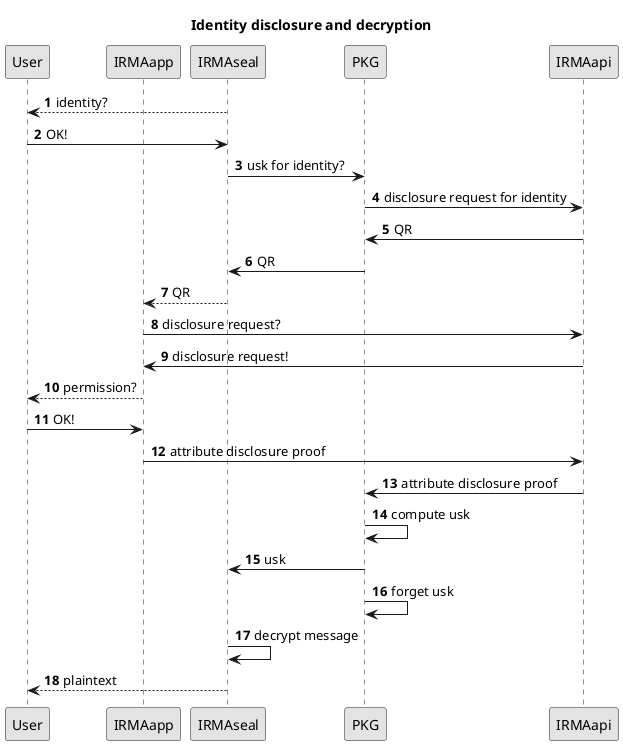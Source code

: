 @startuml
autonumber

skinparam monochrome true
skinparam packageStyle rect
skinparam defaultFontName FG Virgil
skinparam shadowing false

title Identity disclosure and decryption

participant User
participant IRMAapp
participant IRMAseal
participant PKG
participant IRMAapi

IRMAseal --> User: identity?
User -> IRMAseal: OK!
IRMAseal -> PKG: usk for identity?
PKG -> IRMAapi: disclosure request for identity
IRMAapi -> PKG: QR
PKG -> IRMAseal: QR
IRMAseal --> IRMAapp: QR
IRMAapp -> IRMAapi: disclosure request?
IRMAapi -> IRMAapp: disclosure request!
IRMAapp --> User: permission?
User -> IRMAapp: OK!
IRMAapp -> IRMAapi: attribute disclosure proof
IRMAapi -> PKG: attribute disclosure proof
PKG -> PKG: compute usk
PKG -> IRMAseal: usk
PKG -> PKG: forget usk
IRMAseal -> IRMAseal: decrypt message
IRMAseal --> User: plaintext
@enduml